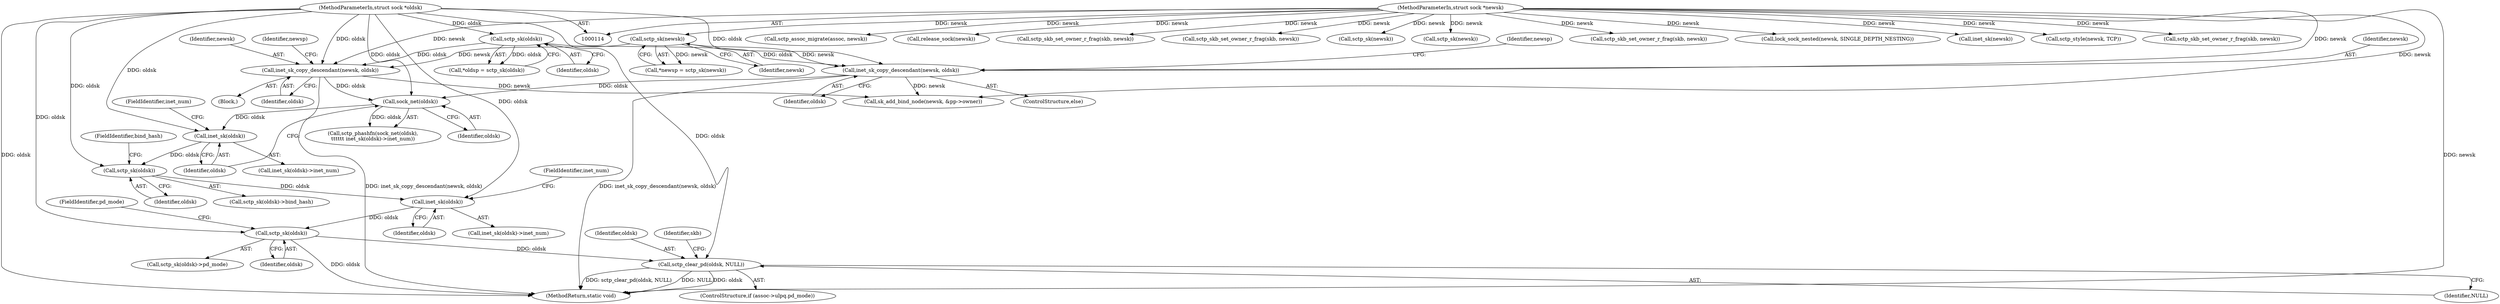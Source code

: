 digraph "0_linux_2d45a02d0166caf2627fe91897c6ffc3b19514c4_2@pointer" {
"1000238" [label="(Call,inet_sk(oldsk))"];
"1000217" [label="(Call,sctp_sk(oldsk))"];
"1000205" [label="(Call,inet_sk(oldsk))"];
"1000202" [label="(Call,sock_net(oldsk))"];
"1000170" [label="(Call,inet_sk_copy_descendant(newsk, oldsk))"];
"1000128" [label="(Call,sctp_sk(newsk))"];
"1000116" [label="(MethodParameterIn,struct sock *newsk)"];
"1000123" [label="(Call,sctp_sk(oldsk))"];
"1000115" [label="(MethodParameterIn,struct sock *oldsk)"];
"1000183" [label="(Call,inet_sk_copy_descendant(newsk, oldsk))"];
"1000312" [label="(Call,sctp_sk(oldsk))"];
"1000367" [label="(Call,sctp_clear_pd(oldsk, NULL))"];
"1000204" [label="(Call,inet_sk(oldsk)->inet_num)"];
"1000116" [label="(MethodParameterIn,struct sock *newsk)"];
"1000361" [label="(ControlStructure,if (assoc->ulpq.pd_mode))"];
"1000124" [label="(Identifier,oldsk)"];
"1000289" [label="(Call,sctp_skb_set_owner_r_frag(skb, newsk))"];
"1000239" [label="(Identifier,oldsk)"];
"1000128" [label="(Call,sctp_sk(newsk))"];
"1000220" [label="(Call,sk_add_bind_node(newsk, &pp->owner))"];
"1000218" [label="(Identifier,oldsk)"];
"1000313" [label="(Identifier,oldsk)"];
"1000184" [label="(Identifier,newsk)"];
"1000123" [label="(Call,sctp_sk(oldsk))"];
"1000367" [label="(Call,sctp_clear_pd(oldsk, NULL))"];
"1000368" [label="(Identifier,oldsk)"];
"1000203" [label="(Identifier,oldsk)"];
"1000314" [label="(FieldIdentifier,pd_mode)"];
"1000115" [label="(MethodParameterIn,struct sock *oldsk)"];
"1000381" [label="(Call,lock_sock_nested(newsk, SINGLE_DEPTH_NESTING))"];
"1000182" [label="(ControlStructure,else)"];
"1000219" [label="(FieldIdentifier,bind_hash)"];
"1000240" [label="(FieldIdentifier,inet_num)"];
"1000217" [label="(Call,sctp_sk(oldsk))"];
"1000171" [label="(Identifier,newsk)"];
"1000129" [label="(Identifier,newsk)"];
"1000234" [label="(Call,inet_sk(newsk))"];
"1000183" [label="(Call,inet_sk_copy_descendant(newsk, oldsk))"];
"1000392" [label="(Call,sctp_style(newsk, TCP))"];
"1000126" [label="(Call,*newsp = sctp_sk(newsk))"];
"1000311" [label="(Call,sctp_sk(oldsk)->pd_mode)"];
"1000369" [label="(Identifier,NULL)"];
"1000205" [label="(Call,inet_sk(oldsk))"];
"1000201" [label="(Call,sctp_phashfn(sock_net(oldsk),\n\t\t\t\t\t\t inet_sk(oldsk)->inet_num))"];
"1000176" [label="(Identifier,newsp)"];
"1000370" [label="(Call,sctp_skb_set_owner_r_frag(skb, newsk))"];
"1000407" [label="(MethodReturn,static void)"];
"1000170" [label="(Call,inet_sk_copy_descendant(newsk, oldsk))"];
"1000384" [label="(Call,sctp_assoc_migrate(assoc, newsk))"];
"1000405" [label="(Call,release_sock(newsk))"];
"1000121" [label="(Call,*oldsp = sctp_sk(oldsk))"];
"1000358" [label="(Call,sctp_skb_set_owner_r_frag(skb, newsk))"];
"1000373" [label="(Call,sctp_skb_set_owner_r_frag(skb, newsk))"];
"1000237" [label="(Call,inet_sk(oldsk)->inet_num)"];
"1000206" [label="(Identifier,oldsk)"];
"1000371" [label="(Identifier,skb)"];
"1000228" [label="(Call,sctp_sk(newsk))"];
"1000238" [label="(Call,inet_sk(oldsk))"];
"1000312" [label="(Call,sctp_sk(oldsk))"];
"1000300" [label="(Call,sctp_sk(newsk))"];
"1000188" [label="(Identifier,newsp)"];
"1000216" [label="(Call,sctp_sk(oldsk)->bind_hash)"];
"1000172" [label="(Identifier,oldsk)"];
"1000160" [label="(Block,)"];
"1000202" [label="(Call,sock_net(oldsk))"];
"1000185" [label="(Identifier,oldsk)"];
"1000207" [label="(FieldIdentifier,inet_num)"];
"1000238" -> "1000237"  [label="AST: "];
"1000238" -> "1000239"  [label="CFG: "];
"1000239" -> "1000238"  [label="AST: "];
"1000240" -> "1000238"  [label="CFG: "];
"1000217" -> "1000238"  [label="DDG: oldsk"];
"1000115" -> "1000238"  [label="DDG: oldsk"];
"1000238" -> "1000312"  [label="DDG: oldsk"];
"1000217" -> "1000216"  [label="AST: "];
"1000217" -> "1000218"  [label="CFG: "];
"1000218" -> "1000217"  [label="AST: "];
"1000219" -> "1000217"  [label="CFG: "];
"1000205" -> "1000217"  [label="DDG: oldsk"];
"1000115" -> "1000217"  [label="DDG: oldsk"];
"1000205" -> "1000204"  [label="AST: "];
"1000205" -> "1000206"  [label="CFG: "];
"1000206" -> "1000205"  [label="AST: "];
"1000207" -> "1000205"  [label="CFG: "];
"1000202" -> "1000205"  [label="DDG: oldsk"];
"1000115" -> "1000205"  [label="DDG: oldsk"];
"1000202" -> "1000201"  [label="AST: "];
"1000202" -> "1000203"  [label="CFG: "];
"1000203" -> "1000202"  [label="AST: "];
"1000206" -> "1000202"  [label="CFG: "];
"1000202" -> "1000201"  [label="DDG: oldsk"];
"1000170" -> "1000202"  [label="DDG: oldsk"];
"1000183" -> "1000202"  [label="DDG: oldsk"];
"1000115" -> "1000202"  [label="DDG: oldsk"];
"1000170" -> "1000160"  [label="AST: "];
"1000170" -> "1000172"  [label="CFG: "];
"1000171" -> "1000170"  [label="AST: "];
"1000172" -> "1000170"  [label="AST: "];
"1000176" -> "1000170"  [label="CFG: "];
"1000170" -> "1000407"  [label="DDG: inet_sk_copy_descendant(newsk, oldsk)"];
"1000128" -> "1000170"  [label="DDG: newsk"];
"1000116" -> "1000170"  [label="DDG: newsk"];
"1000123" -> "1000170"  [label="DDG: oldsk"];
"1000115" -> "1000170"  [label="DDG: oldsk"];
"1000170" -> "1000220"  [label="DDG: newsk"];
"1000128" -> "1000126"  [label="AST: "];
"1000128" -> "1000129"  [label="CFG: "];
"1000129" -> "1000128"  [label="AST: "];
"1000126" -> "1000128"  [label="CFG: "];
"1000128" -> "1000126"  [label="DDG: newsk"];
"1000116" -> "1000128"  [label="DDG: newsk"];
"1000128" -> "1000183"  [label="DDG: newsk"];
"1000116" -> "1000114"  [label="AST: "];
"1000116" -> "1000407"  [label="DDG: newsk"];
"1000116" -> "1000183"  [label="DDG: newsk"];
"1000116" -> "1000220"  [label="DDG: newsk"];
"1000116" -> "1000228"  [label="DDG: newsk"];
"1000116" -> "1000234"  [label="DDG: newsk"];
"1000116" -> "1000289"  [label="DDG: newsk"];
"1000116" -> "1000300"  [label="DDG: newsk"];
"1000116" -> "1000358"  [label="DDG: newsk"];
"1000116" -> "1000370"  [label="DDG: newsk"];
"1000116" -> "1000373"  [label="DDG: newsk"];
"1000116" -> "1000381"  [label="DDG: newsk"];
"1000116" -> "1000384"  [label="DDG: newsk"];
"1000116" -> "1000392"  [label="DDG: newsk"];
"1000116" -> "1000405"  [label="DDG: newsk"];
"1000123" -> "1000121"  [label="AST: "];
"1000123" -> "1000124"  [label="CFG: "];
"1000124" -> "1000123"  [label="AST: "];
"1000121" -> "1000123"  [label="CFG: "];
"1000123" -> "1000121"  [label="DDG: oldsk"];
"1000115" -> "1000123"  [label="DDG: oldsk"];
"1000123" -> "1000183"  [label="DDG: oldsk"];
"1000115" -> "1000114"  [label="AST: "];
"1000115" -> "1000407"  [label="DDG: oldsk"];
"1000115" -> "1000183"  [label="DDG: oldsk"];
"1000115" -> "1000312"  [label="DDG: oldsk"];
"1000115" -> "1000367"  [label="DDG: oldsk"];
"1000183" -> "1000182"  [label="AST: "];
"1000183" -> "1000185"  [label="CFG: "];
"1000184" -> "1000183"  [label="AST: "];
"1000185" -> "1000183"  [label="AST: "];
"1000188" -> "1000183"  [label="CFG: "];
"1000183" -> "1000407"  [label="DDG: inet_sk_copy_descendant(newsk, oldsk)"];
"1000183" -> "1000220"  [label="DDG: newsk"];
"1000312" -> "1000311"  [label="AST: "];
"1000312" -> "1000313"  [label="CFG: "];
"1000313" -> "1000312"  [label="AST: "];
"1000314" -> "1000312"  [label="CFG: "];
"1000312" -> "1000407"  [label="DDG: oldsk"];
"1000312" -> "1000367"  [label="DDG: oldsk"];
"1000367" -> "1000361"  [label="AST: "];
"1000367" -> "1000369"  [label="CFG: "];
"1000368" -> "1000367"  [label="AST: "];
"1000369" -> "1000367"  [label="AST: "];
"1000371" -> "1000367"  [label="CFG: "];
"1000367" -> "1000407"  [label="DDG: NULL"];
"1000367" -> "1000407"  [label="DDG: oldsk"];
"1000367" -> "1000407"  [label="DDG: sctp_clear_pd(oldsk, NULL)"];
}
